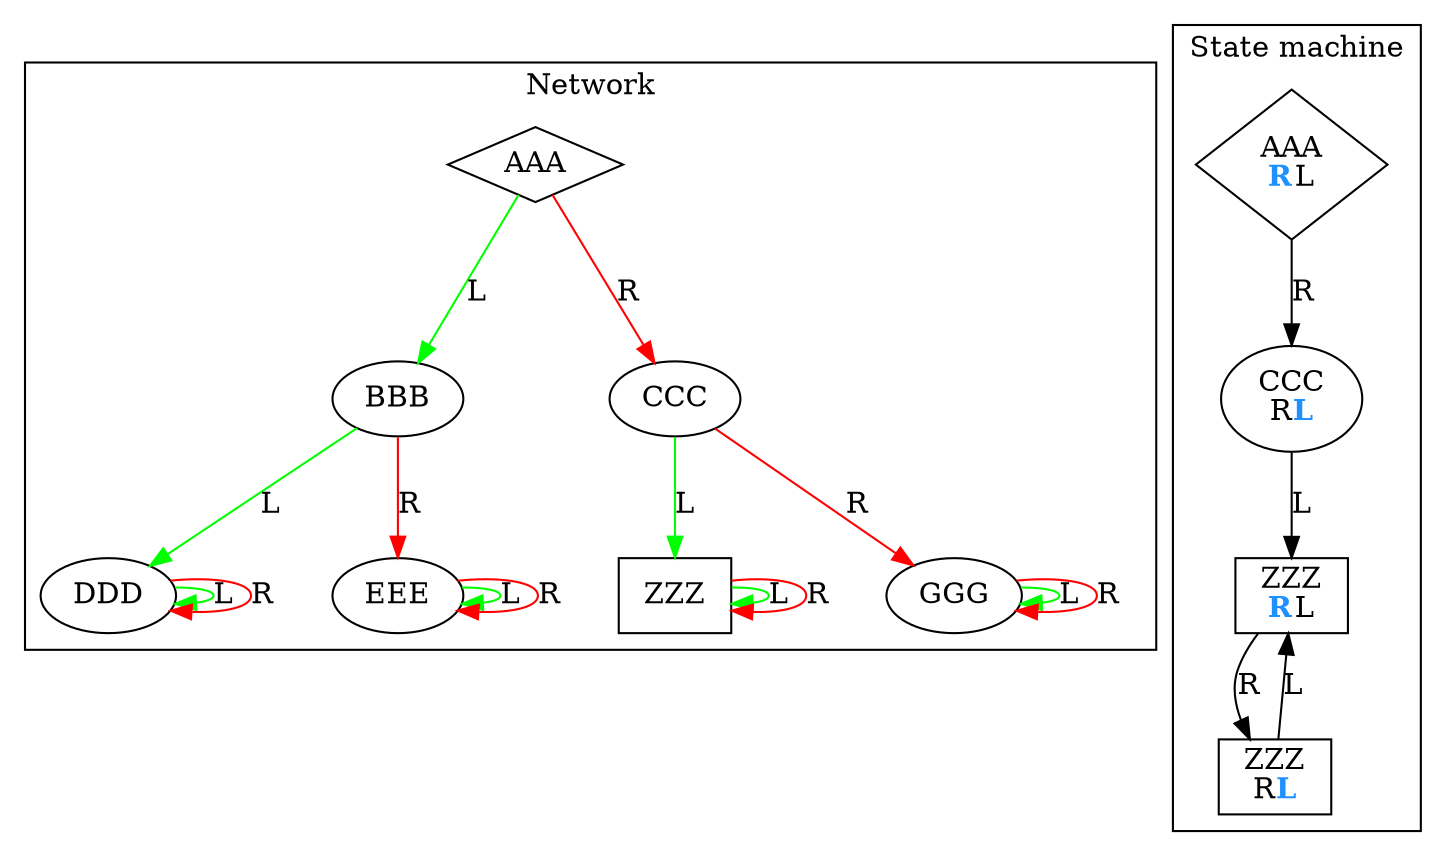 digraph G {
	subgraph cluster {
	label = "Network"
	color=black
		_AAA [label="AAA",shape=diamond]
		_AAA -> _BBB [color=green,label=L]
		_AAA -> _CCC [color=red,label=R]
		_BBB [label="BBB",shape=ellipse]
		_BBB -> _DDD [color=green,label=L]
		_BBB -> _EEE [color=red,label=R]
		_CCC [label="CCC",shape=ellipse]
		_CCC -> _ZZZ [color=green,label=L]
		_CCC -> _GGG [color=red,label=R]
		_DDD [label="DDD",shape=ellipse]
		_DDD -> _DDD [color=green,label=L]
		_DDD -> _DDD [color=red,label=R]
		_EEE [label="EEE",shape=ellipse]
		_EEE -> _EEE [color=green,label=L]
		_EEE -> _EEE [color=red,label=R]
		_GGG [label="GGG",shape=ellipse]
		_GGG -> _GGG [color=green,label=L]
		_GGG -> _GGG [color=red,label=R]
		_ZZZ [label="ZZZ",shape=rect]
		_ZZZ -> _ZZZ [color=green,label=L]
		_ZZZ -> _ZZZ [color=red,label=R]
	}

	subgraph cluster_states {
		label = "State machine"
		color = black
		_walk_AAA_0 [shape=diamond,label=<AAA<br/><font color="dodgerblue"><b>R</b></font>L>]
		_walk_AAA_0 -> _walk_CCC_1 [label=R]
		_walk_CCC_1 [shape=ellipse,label=<CCC<br/>R<font color="dodgerblue"><b>L</b></font>>]
		_walk_CCC_1 -> _walk_ZZZ_0 [label=L]
		_walk_ZZZ_0 [shape=rect,label=<ZZZ<br/><font color="dodgerblue"><b>R</b></font>L>]
		_walk_ZZZ_0 -> _walk_ZZZ_1 [label=R]
		_walk_ZZZ_1 [shape=rect,label=<ZZZ<br/>R<font color="dodgerblue"><b>L</b></font>>]
		_walk_ZZZ_1 -> _walk_ZZZ_0 [label=L]
	}
}
